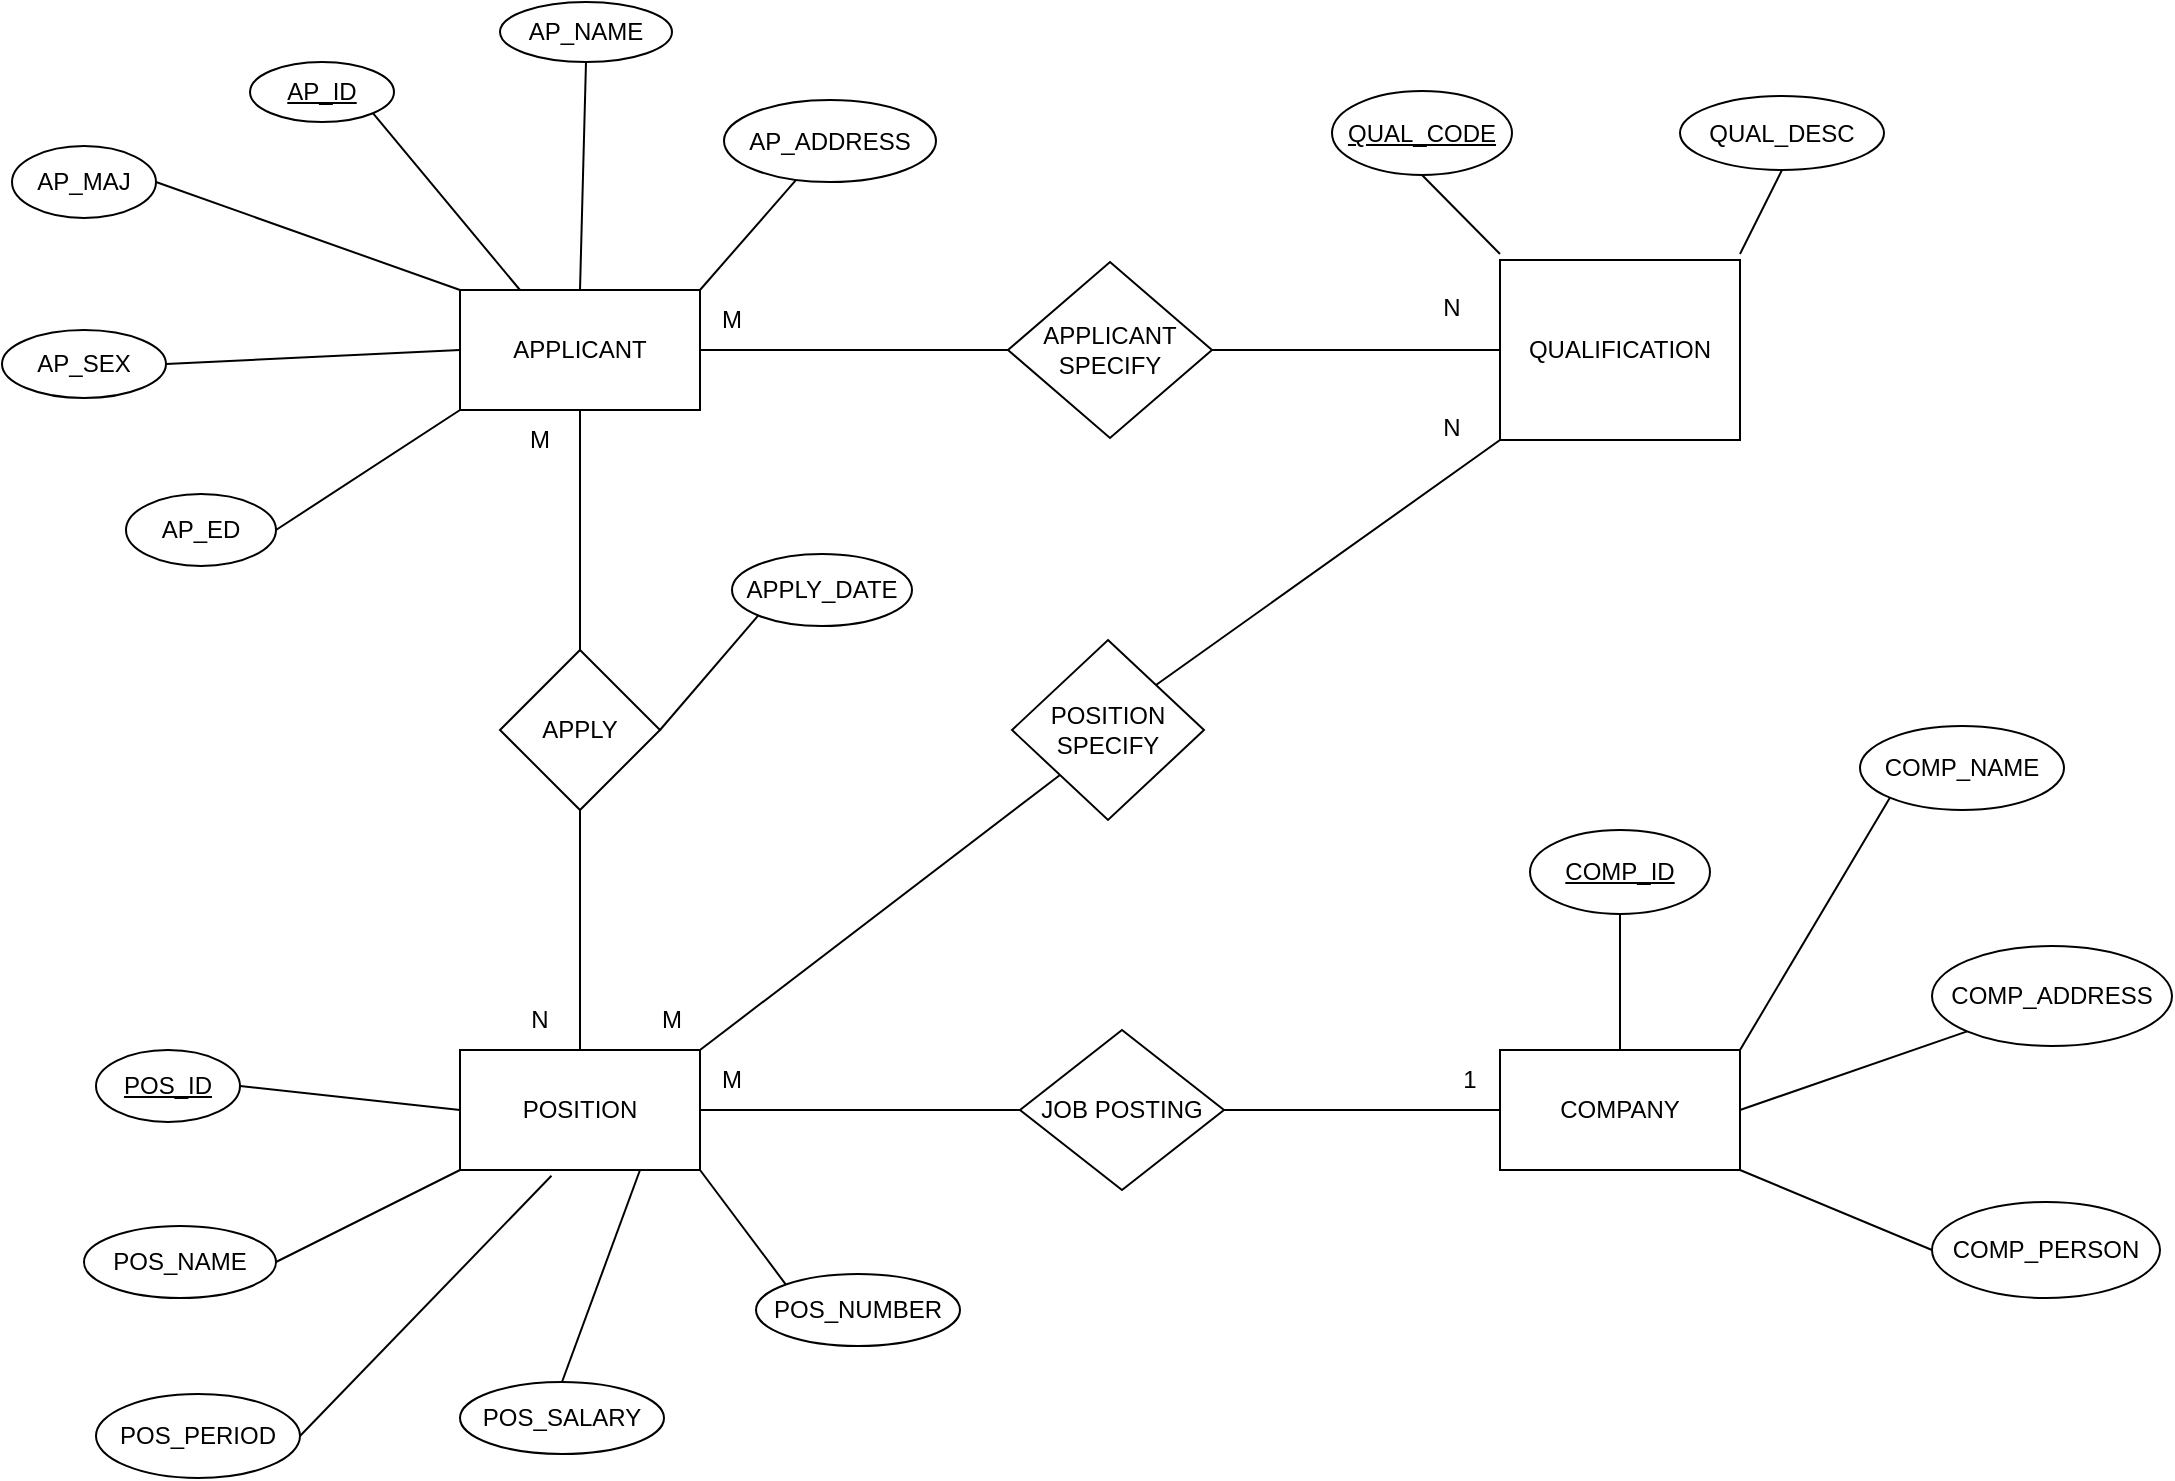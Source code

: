 <mxfile version="21.2.1" type="device">
  <diagram id="R2lEEEUBdFMjLlhIrx00" name="Page-1">
    <mxGraphModel dx="1435" dy="1014" grid="1" gridSize="6" guides="1" tooltips="1" connect="1" arrows="1" fold="1" page="0" pageScale="1" pageWidth="850" pageHeight="1100" math="0" shadow="0" extFonts="Permanent Marker^https://fonts.googleapis.com/css?family=Permanent+Marker">
      <root>
        <mxCell id="0" />
        <mxCell id="1" parent="0" />
        <mxCell id="SGavbVAg5E-sy-fef5p--4" style="edgeStyle=orthogonalEdgeStyle;rounded=0;orthogonalLoop=1;jettySize=auto;html=1;entryX=0;entryY=0.5;entryDx=0;entryDy=0;entryPerimeter=0;endArrow=none;endFill=0;" parent="1" source="gL0lSikYTc0_ZpaFeunG-1" target="gL0lSikYTc0_ZpaFeunG-6" edge="1">
          <mxGeometry relative="1" as="geometry" />
        </mxCell>
        <mxCell id="SGavbVAg5E-sy-fef5p--6" style="edgeStyle=orthogonalEdgeStyle;rounded=0;orthogonalLoop=1;jettySize=auto;html=1;entryX=0.6;entryY=0.309;entryDx=0;entryDy=0;entryPerimeter=0;endArrow=none;endFill=0;" parent="1" source="gL0lSikYTc0_ZpaFeunG-1" edge="1">
          <mxGeometry relative="1" as="geometry">
            <mxPoint x="140" y="304" as="targetPoint" />
          </mxGeometry>
        </mxCell>
        <mxCell id="gL0lSikYTc0_ZpaFeunG-1" value="APPLICANT" style="rounded=0;whiteSpace=wrap;html=1;" parent="1" vertex="1">
          <mxGeometry x="80" y="120" width="120" height="60" as="geometry" />
        </mxCell>
        <mxCell id="gL0lSikYTc0_ZpaFeunG-3" value="POSITION" style="rounded=0;whiteSpace=wrap;html=1;" parent="1" vertex="1">
          <mxGeometry x="80" y="500" width="120" height="60" as="geometry" />
        </mxCell>
        <mxCell id="SGavbVAg5E-sy-fef5p--1" style="edgeStyle=orthogonalEdgeStyle;rounded=0;orthogonalLoop=1;jettySize=auto;html=1;entryX=1;entryY=0.5;entryDx=0;entryDy=0;endArrow=none;endFill=0;" parent="1" source="gL0lSikYTc0_ZpaFeunG-4" target="gL0lSikYTc0_ZpaFeunG-8" edge="1">
          <mxGeometry relative="1" as="geometry" />
        </mxCell>
        <mxCell id="gL0lSikYTc0_ZpaFeunG-4" value="COMPANY" style="rounded=0;whiteSpace=wrap;html=1;" parent="1" vertex="1">
          <mxGeometry x="600" y="500" width="120" height="60" as="geometry" />
        </mxCell>
        <mxCell id="SGavbVAg5E-sy-fef5p--5" style="edgeStyle=orthogonalEdgeStyle;rounded=0;orthogonalLoop=1;jettySize=auto;html=1;entryX=0;entryY=0.5;entryDx=0;entryDy=0;startArrow=none;startFill=0;endArrow=none;endFill=0;" parent="1" source="gL0lSikYTc0_ZpaFeunG-6" target="KMxwU-C4y8gagwHS2Y9p-1" edge="1">
          <mxGeometry relative="1" as="geometry" />
        </mxCell>
        <mxCell id="gL0lSikYTc0_ZpaFeunG-6" value="APPLICANT&lt;br&gt;SPECIFY" style="rhombus;whiteSpace=wrap;html=1;" parent="1" vertex="1">
          <mxGeometry x="354" y="106" width="102" height="88" as="geometry" />
        </mxCell>
        <mxCell id="SGavbVAg5E-sy-fef5p--2" style="edgeStyle=orthogonalEdgeStyle;rounded=0;orthogonalLoop=1;jettySize=auto;html=1;entryX=1;entryY=0.5;entryDx=0;entryDy=0;endArrow=none;endFill=0;" parent="1" source="gL0lSikYTc0_ZpaFeunG-8" target="gL0lSikYTc0_ZpaFeunG-3" edge="1">
          <mxGeometry relative="1" as="geometry" />
        </mxCell>
        <mxCell id="gL0lSikYTc0_ZpaFeunG-8" value="JOB POSTING" style="rhombus;whiteSpace=wrap;html=1;" parent="1" vertex="1">
          <mxGeometry x="360" y="490" width="102" height="80" as="geometry" />
        </mxCell>
        <mxCell id="gL0lSikYTc0_ZpaFeunG-10" value="&lt;u&gt;AP_ID&lt;/u&gt;" style="ellipse;whiteSpace=wrap;html=1;rounded=0;" parent="1" vertex="1">
          <mxGeometry x="-25" y="6" width="72" height="30" as="geometry" />
        </mxCell>
        <mxCell id="gL0lSikYTc0_ZpaFeunG-12" value="AP_NAME" style="ellipse;whiteSpace=wrap;html=1;rounded=0;" parent="1" vertex="1">
          <mxGeometry x="100" y="-24" width="86" height="30" as="geometry" />
        </mxCell>
        <mxCell id="gL0lSikYTc0_ZpaFeunG-14" value="AP_ADDRESS" style="ellipse;whiteSpace=wrap;html=1;rounded=0;" parent="1" vertex="1">
          <mxGeometry x="212" y="25" width="106" height="41" as="geometry" />
        </mxCell>
        <mxCell id="gL0lSikYTc0_ZpaFeunG-17" value="AP_SEX" style="ellipse;whiteSpace=wrap;html=1;rounded=0;" parent="1" vertex="1">
          <mxGeometry x="-149" y="140" width="82" height="34" as="geometry" />
        </mxCell>
        <mxCell id="gL0lSikYTc0_ZpaFeunG-19" value="AP_ED" style="ellipse;whiteSpace=wrap;html=1;rounded=0;" parent="1" vertex="1">
          <mxGeometry x="-87" y="222" width="75" height="36" as="geometry" />
        </mxCell>
        <mxCell id="gL0lSikYTc0_ZpaFeunG-22" value="AP_MAJ" style="ellipse;whiteSpace=wrap;html=1;rounded=0;" parent="1" vertex="1">
          <mxGeometry x="-144" y="48" width="72" height="36" as="geometry" />
        </mxCell>
        <mxCell id="gL0lSikYTc0_ZpaFeunG-30" value="QUAL_DESC" style="ellipse;whiteSpace=wrap;html=1;rounded=0;" parent="1" vertex="1">
          <mxGeometry x="690" y="23" width="102" height="37" as="geometry" />
        </mxCell>
        <mxCell id="gL0lSikYTc0_ZpaFeunG-41" value="" style="edgeStyle=orthogonalEdgeStyle;rounded=0;orthogonalLoop=1;jettySize=auto;html=1;endArrow=none;endFill=0;" parent="1" source="gL0lSikYTc0_ZpaFeunG-40" target="gL0lSikYTc0_ZpaFeunG-3" edge="1">
          <mxGeometry relative="1" as="geometry" />
        </mxCell>
        <mxCell id="gL0lSikYTc0_ZpaFeunG-40" value="APPLY" style="rhombus;whiteSpace=wrap;html=1;" parent="1" vertex="1">
          <mxGeometry x="100" y="300" width="80" height="80" as="geometry" />
        </mxCell>
        <mxCell id="gL0lSikYTc0_ZpaFeunG-44" value="APPLY_DATE" style="ellipse;whiteSpace=wrap;html=1;" parent="1" vertex="1">
          <mxGeometry x="216" y="252" width="90" height="36" as="geometry" />
        </mxCell>
        <mxCell id="gL0lSikYTc0_ZpaFeunG-46" value="POSITION SPECIFY" style="rhombus;whiteSpace=wrap;html=1;" parent="1" vertex="1">
          <mxGeometry x="356" y="295" width="96" height="90" as="geometry" />
        </mxCell>
        <mxCell id="gL0lSikYTc0_ZpaFeunG-48" value="" style="endArrow=none;html=1;rounded=0;exitX=1;exitY=0;exitDx=0;exitDy=0;entryX=0;entryY=1;entryDx=0;entryDy=0;endFill=0;" parent="1" source="gL0lSikYTc0_ZpaFeunG-3" target="gL0lSikYTc0_ZpaFeunG-46" edge="1">
          <mxGeometry width="50" height="50" relative="1" as="geometry">
            <mxPoint x="360" y="320" as="sourcePoint" />
            <mxPoint x="410" y="270" as="targetPoint" />
          </mxGeometry>
        </mxCell>
        <mxCell id="gL0lSikYTc0_ZpaFeunG-49" value="" style="endArrow=none;html=1;rounded=0;exitX=1;exitY=0;exitDx=0;exitDy=0;entryX=0;entryY=1;entryDx=0;entryDy=0;endFill=0;" parent="1" source="gL0lSikYTc0_ZpaFeunG-46" target="KMxwU-C4y8gagwHS2Y9p-1" edge="1">
          <mxGeometry width="50" height="50" relative="1" as="geometry">
            <mxPoint x="360" y="320" as="sourcePoint" />
            <mxPoint x="600" y="180" as="targetPoint" />
          </mxGeometry>
        </mxCell>
        <mxCell id="gL0lSikYTc0_ZpaFeunG-52" value="POS_NAME" style="ellipse;whiteSpace=wrap;html=1;" parent="1" vertex="1">
          <mxGeometry x="-108" y="588" width="96" height="36" as="geometry" />
        </mxCell>
        <mxCell id="gL0lSikYTc0_ZpaFeunG-53" value="POS_PERIOD" style="ellipse;whiteSpace=wrap;html=1;" parent="1" vertex="1">
          <mxGeometry x="-102" y="672" width="102" height="42" as="geometry" />
        </mxCell>
        <mxCell id="gL0lSikYTc0_ZpaFeunG-54" value="POS_SALARY" style="ellipse;whiteSpace=wrap;html=1;" parent="1" vertex="1">
          <mxGeometry x="80" y="666" width="102" height="36" as="geometry" />
        </mxCell>
        <mxCell id="gL0lSikYTc0_ZpaFeunG-56" value="POS_NUMBER" style="ellipse;whiteSpace=wrap;html=1;" parent="1" vertex="1">
          <mxGeometry x="228" y="612" width="102" height="36" as="geometry" />
        </mxCell>
        <mxCell id="gL0lSikYTc0_ZpaFeunG-67" value="" style="endArrow=none;html=1;rounded=0;exitX=1;exitY=1;exitDx=0;exitDy=0;entryX=0;entryY=0;entryDx=0;entryDy=0;" parent="1" source="gL0lSikYTc0_ZpaFeunG-3" target="gL0lSikYTc0_ZpaFeunG-56" edge="1">
          <mxGeometry width="50" height="50" relative="1" as="geometry">
            <mxPoint x="492" y="452" as="sourcePoint" />
            <mxPoint x="542" y="402" as="targetPoint" />
          </mxGeometry>
        </mxCell>
        <mxCell id="gL0lSikYTc0_ZpaFeunG-68" value="" style="endArrow=none;html=1;rounded=0;exitX=0.75;exitY=1;exitDx=0;exitDy=0;entryX=0.5;entryY=0;entryDx=0;entryDy=0;" parent="1" source="gL0lSikYTc0_ZpaFeunG-3" target="gL0lSikYTc0_ZpaFeunG-54" edge="1">
          <mxGeometry width="50" height="50" relative="1" as="geometry">
            <mxPoint x="492" y="452" as="sourcePoint" />
            <mxPoint x="542" y="402" as="targetPoint" />
          </mxGeometry>
        </mxCell>
        <mxCell id="gL0lSikYTc0_ZpaFeunG-69" value="" style="endArrow=none;html=1;rounded=0;exitX=0.381;exitY=1.048;exitDx=0;exitDy=0;exitPerimeter=0;entryX=1;entryY=0.5;entryDx=0;entryDy=0;" parent="1" source="gL0lSikYTc0_ZpaFeunG-3" target="gL0lSikYTc0_ZpaFeunG-53" edge="1">
          <mxGeometry width="50" height="50" relative="1" as="geometry">
            <mxPoint x="492" y="452" as="sourcePoint" />
            <mxPoint x="542" y="402" as="targetPoint" />
          </mxGeometry>
        </mxCell>
        <mxCell id="gL0lSikYTc0_ZpaFeunG-70" value="" style="endArrow=none;html=1;rounded=0;exitX=0;exitY=1;exitDx=0;exitDy=0;entryX=1;entryY=0.5;entryDx=0;entryDy=0;" parent="1" source="gL0lSikYTc0_ZpaFeunG-3" target="gL0lSikYTc0_ZpaFeunG-52" edge="1">
          <mxGeometry width="50" height="50" relative="1" as="geometry">
            <mxPoint x="492" y="452" as="sourcePoint" />
            <mxPoint x="542" y="402" as="targetPoint" />
          </mxGeometry>
        </mxCell>
        <mxCell id="gL0lSikYTc0_ZpaFeunG-71" value="" style="endArrow=none;html=1;rounded=0;exitX=0;exitY=0.5;exitDx=0;exitDy=0;entryX=1;entryY=0.5;entryDx=0;entryDy=0;" parent="1" source="gL0lSikYTc0_ZpaFeunG-3" target="SGavbVAg5E-sy-fef5p--8" edge="1">
          <mxGeometry width="50" height="50" relative="1" as="geometry">
            <mxPoint x="492" y="452" as="sourcePoint" />
            <mxPoint x="-31.186" y="517.017" as="targetPoint" />
          </mxGeometry>
        </mxCell>
        <mxCell id="gL0lSikYTc0_ZpaFeunG-77" value="&lt;u&gt;COMP_ID&lt;/u&gt;" style="ellipse;whiteSpace=wrap;html=1;" parent="1" vertex="1">
          <mxGeometry x="615" y="390" width="90" height="42" as="geometry" />
        </mxCell>
        <mxCell id="gL0lSikYTc0_ZpaFeunG-78" value="COMP_NAME" style="ellipse;whiteSpace=wrap;html=1;" parent="1" vertex="1">
          <mxGeometry x="780" y="338" width="102" height="42" as="geometry" />
        </mxCell>
        <mxCell id="gL0lSikYTc0_ZpaFeunG-79" value="COMP_ADDRESS" style="ellipse;whiteSpace=wrap;html=1;" parent="1" vertex="1">
          <mxGeometry x="816" y="448" width="120" height="50" as="geometry" />
        </mxCell>
        <mxCell id="gL0lSikYTc0_ZpaFeunG-81" value="COMP_PERSON" style="ellipse;whiteSpace=wrap;html=1;" parent="1" vertex="1">
          <mxGeometry x="816" y="576" width="114" height="48" as="geometry" />
        </mxCell>
        <mxCell id="gL0lSikYTc0_ZpaFeunG-82" value="" style="endArrow=none;html=1;rounded=0;exitX=1;exitY=0.5;exitDx=0;exitDy=0;entryX=0;entryY=1;entryDx=0;entryDy=0;" parent="1" source="gL0lSikYTc0_ZpaFeunG-40" target="gL0lSikYTc0_ZpaFeunG-44" edge="1">
          <mxGeometry width="50" height="50" relative="1" as="geometry">
            <mxPoint x="486" y="308" as="sourcePoint" />
            <mxPoint x="536" y="258" as="targetPoint" />
          </mxGeometry>
        </mxCell>
        <mxCell id="gL0lSikYTc0_ZpaFeunG-83" value="" style="endArrow=none;html=1;rounded=0;exitX=0;exitY=1;exitDx=0;exitDy=0;entryX=1;entryY=0.5;entryDx=0;entryDy=0;" parent="1" source="gL0lSikYTc0_ZpaFeunG-1" target="gL0lSikYTc0_ZpaFeunG-19" edge="1">
          <mxGeometry width="50" height="50" relative="1" as="geometry">
            <mxPoint x="486" y="308" as="sourcePoint" />
            <mxPoint x="536" y="258" as="targetPoint" />
          </mxGeometry>
        </mxCell>
        <mxCell id="gL0lSikYTc0_ZpaFeunG-84" value="" style="endArrow=none;html=1;rounded=0;exitX=0;exitY=0.5;exitDx=0;exitDy=0;entryX=1;entryY=0.5;entryDx=0;entryDy=0;" parent="1" source="gL0lSikYTc0_ZpaFeunG-1" target="gL0lSikYTc0_ZpaFeunG-17" edge="1">
          <mxGeometry width="50" height="50" relative="1" as="geometry">
            <mxPoint x="486" y="308" as="sourcePoint" />
            <mxPoint x="536" y="258" as="targetPoint" />
          </mxGeometry>
        </mxCell>
        <mxCell id="gL0lSikYTc0_ZpaFeunG-85" value="" style="endArrow=none;html=1;rounded=0;exitX=0;exitY=0;exitDx=0;exitDy=0;entryX=1;entryY=0.5;entryDx=0;entryDy=0;" parent="1" source="gL0lSikYTc0_ZpaFeunG-1" target="gL0lSikYTc0_ZpaFeunG-22" edge="1">
          <mxGeometry width="50" height="50" relative="1" as="geometry">
            <mxPoint x="486" y="308" as="sourcePoint" />
            <mxPoint x="536" y="258" as="targetPoint" />
          </mxGeometry>
        </mxCell>
        <mxCell id="gL0lSikYTc0_ZpaFeunG-86" value="" style="endArrow=none;html=1;rounded=0;exitX=0.25;exitY=0;exitDx=0;exitDy=0;entryX=1;entryY=1;entryDx=0;entryDy=0;" parent="1" source="gL0lSikYTc0_ZpaFeunG-1" target="gL0lSikYTc0_ZpaFeunG-10" edge="1">
          <mxGeometry width="50" height="50" relative="1" as="geometry">
            <mxPoint x="486" y="308" as="sourcePoint" />
            <mxPoint x="536" y="258" as="targetPoint" />
          </mxGeometry>
        </mxCell>
        <mxCell id="gL0lSikYTc0_ZpaFeunG-87" value="" style="endArrow=none;html=1;rounded=0;exitX=0.5;exitY=0;exitDx=0;exitDy=0;entryX=0.5;entryY=1;entryDx=0;entryDy=0;" parent="1" source="gL0lSikYTc0_ZpaFeunG-1" target="gL0lSikYTc0_ZpaFeunG-12" edge="1">
          <mxGeometry width="50" height="50" relative="1" as="geometry">
            <mxPoint x="486" y="308" as="sourcePoint" />
            <mxPoint x="536" y="258" as="targetPoint" />
          </mxGeometry>
        </mxCell>
        <mxCell id="gL0lSikYTc0_ZpaFeunG-88" value="" style="endArrow=none;html=1;rounded=0;exitX=1;exitY=0;exitDx=0;exitDy=0;" parent="1" source="gL0lSikYTc0_ZpaFeunG-1" target="gL0lSikYTc0_ZpaFeunG-14" edge="1">
          <mxGeometry width="50" height="50" relative="1" as="geometry">
            <mxPoint x="486" y="308" as="sourcePoint" />
            <mxPoint x="536" y="258" as="targetPoint" />
          </mxGeometry>
        </mxCell>
        <mxCell id="gL0lSikYTc0_ZpaFeunG-89" value="" style="endArrow=none;html=1;rounded=0;exitX=0;exitY=0;exitDx=0;exitDy=0;entryX=0.5;entryY=1;entryDx=0;entryDy=0;" parent="1" target="SGavbVAg5E-sy-fef5p--7" edge="1">
          <mxGeometry width="50" height="50" relative="1" as="geometry">
            <mxPoint x="600" y="102" as="sourcePoint" />
            <mxPoint x="576" y="61.0" as="targetPoint" />
          </mxGeometry>
        </mxCell>
        <mxCell id="gL0lSikYTc0_ZpaFeunG-90" value="" style="endArrow=none;html=1;rounded=0;exitX=1;exitY=0;exitDx=0;exitDy=0;entryX=0.5;entryY=1;entryDx=0;entryDy=0;" parent="1" target="gL0lSikYTc0_ZpaFeunG-30" edge="1">
          <mxGeometry width="50" height="50" relative="1" as="geometry">
            <mxPoint x="720" y="102" as="sourcePoint" />
            <mxPoint x="536" y="114" as="targetPoint" />
          </mxGeometry>
        </mxCell>
        <mxCell id="gL0lSikYTc0_ZpaFeunG-91" value="" style="endArrow=none;html=1;rounded=0;exitX=0.5;exitY=0;exitDx=0;exitDy=0;entryX=0.5;entryY=1;entryDx=0;entryDy=0;" parent="1" source="gL0lSikYTc0_ZpaFeunG-4" target="gL0lSikYTc0_ZpaFeunG-77" edge="1">
          <mxGeometry width="50" height="50" relative="1" as="geometry">
            <mxPoint x="486" y="452" as="sourcePoint" />
            <mxPoint x="536" y="402" as="targetPoint" />
          </mxGeometry>
        </mxCell>
        <mxCell id="gL0lSikYTc0_ZpaFeunG-92" value="" style="endArrow=none;html=1;rounded=0;exitX=1;exitY=0;exitDx=0;exitDy=0;entryX=0;entryY=1;entryDx=0;entryDy=0;" parent="1" source="gL0lSikYTc0_ZpaFeunG-4" target="gL0lSikYTc0_ZpaFeunG-78" edge="1">
          <mxGeometry width="50" height="50" relative="1" as="geometry">
            <mxPoint x="486" y="452" as="sourcePoint" />
            <mxPoint x="536" y="402" as="targetPoint" />
          </mxGeometry>
        </mxCell>
        <mxCell id="gL0lSikYTc0_ZpaFeunG-93" value="" style="endArrow=none;html=1;rounded=0;exitX=1;exitY=0.5;exitDx=0;exitDy=0;entryX=0;entryY=1;entryDx=0;entryDy=0;" parent="1" source="gL0lSikYTc0_ZpaFeunG-4" target="gL0lSikYTc0_ZpaFeunG-79" edge="1">
          <mxGeometry width="50" height="50" relative="1" as="geometry">
            <mxPoint x="486" y="452" as="sourcePoint" />
            <mxPoint x="536" y="402" as="targetPoint" />
          </mxGeometry>
        </mxCell>
        <mxCell id="gL0lSikYTc0_ZpaFeunG-94" value="" style="endArrow=none;html=1;rounded=0;exitX=1;exitY=1;exitDx=0;exitDy=0;entryX=0;entryY=0.5;entryDx=0;entryDy=0;" parent="1" source="gL0lSikYTc0_ZpaFeunG-4" target="gL0lSikYTc0_ZpaFeunG-81" edge="1">
          <mxGeometry width="50" height="50" relative="1" as="geometry">
            <mxPoint x="486" y="452" as="sourcePoint" />
            <mxPoint x="536" y="402" as="targetPoint" />
          </mxGeometry>
        </mxCell>
        <mxCell id="gL0lSikYTc0_ZpaFeunG-96" value="1" style="text;html=1;strokeColor=none;fillColor=none;align=center;verticalAlign=middle;whiteSpace=wrap;rounded=0;" parent="1" vertex="1">
          <mxGeometry x="555" y="500" width="60" height="30" as="geometry" />
        </mxCell>
        <mxCell id="gL0lSikYTc0_ZpaFeunG-100" value="N" style="text;html=1;strokeColor=none;fillColor=none;align=center;verticalAlign=middle;whiteSpace=wrap;rounded=0;" parent="1" vertex="1">
          <mxGeometry x="546" y="174" width="60" height="30" as="geometry" />
        </mxCell>
        <mxCell id="gL0lSikYTc0_ZpaFeunG-101" value="M" style="text;html=1;strokeColor=none;fillColor=none;align=center;verticalAlign=middle;whiteSpace=wrap;rounded=0;" parent="1" vertex="1">
          <mxGeometry x="90" y="180" width="60" height="30" as="geometry" />
        </mxCell>
        <mxCell id="gL0lSikYTc0_ZpaFeunG-103" value="N" style="text;html=1;strokeColor=none;fillColor=none;align=center;verticalAlign=middle;whiteSpace=wrap;rounded=0;" parent="1" vertex="1">
          <mxGeometry x="90" y="470" width="60" height="30" as="geometry" />
        </mxCell>
        <mxCell id="gL0lSikYTc0_ZpaFeunG-105" value="M" style="text;html=1;strokeColor=none;fillColor=none;align=center;verticalAlign=middle;whiteSpace=wrap;rounded=0;" parent="1" vertex="1">
          <mxGeometry x="186" y="120" width="60" height="30" as="geometry" />
        </mxCell>
        <mxCell id="gL0lSikYTc0_ZpaFeunG-106" value="N" style="text;html=1;strokeColor=none;fillColor=none;align=center;verticalAlign=middle;whiteSpace=wrap;rounded=0;" parent="1" vertex="1">
          <mxGeometry x="546" y="114" width="60" height="30" as="geometry" />
        </mxCell>
        <mxCell id="KMxwU-C4y8gagwHS2Y9p-1" value="QUALIFICATION" style="rounded=0;whiteSpace=wrap;html=1;" parent="1" vertex="1">
          <mxGeometry x="600" y="105" width="120" height="90" as="geometry" />
        </mxCell>
        <mxCell id="KMxwU-C4y8gagwHS2Y9p-2" value="M" style="text;html=1;strokeColor=none;fillColor=none;align=center;verticalAlign=middle;whiteSpace=wrap;rounded=0;" parent="1" vertex="1">
          <mxGeometry x="156" y="470" width="60" height="30" as="geometry" />
        </mxCell>
        <mxCell id="SGavbVAg5E-sy-fef5p--3" value="M" style="text;html=1;strokeColor=none;fillColor=none;align=center;verticalAlign=middle;whiteSpace=wrap;rounded=0;" parent="1" vertex="1">
          <mxGeometry x="186" y="500" width="60" height="30" as="geometry" />
        </mxCell>
        <mxCell id="SGavbVAg5E-sy-fef5p--7" value="&lt;u&gt;QUAL_CODE&lt;/u&gt;" style="ellipse;whiteSpace=wrap;html=1;" parent="1" vertex="1">
          <mxGeometry x="516" y="20.5" width="90" height="42" as="geometry" />
        </mxCell>
        <mxCell id="SGavbVAg5E-sy-fef5p--8" value="&lt;u&gt;POS_ID&lt;/u&gt;" style="ellipse;whiteSpace=wrap;html=1;" parent="1" vertex="1">
          <mxGeometry x="-102" y="500" width="72" height="36" as="geometry" />
        </mxCell>
      </root>
    </mxGraphModel>
  </diagram>
</mxfile>
